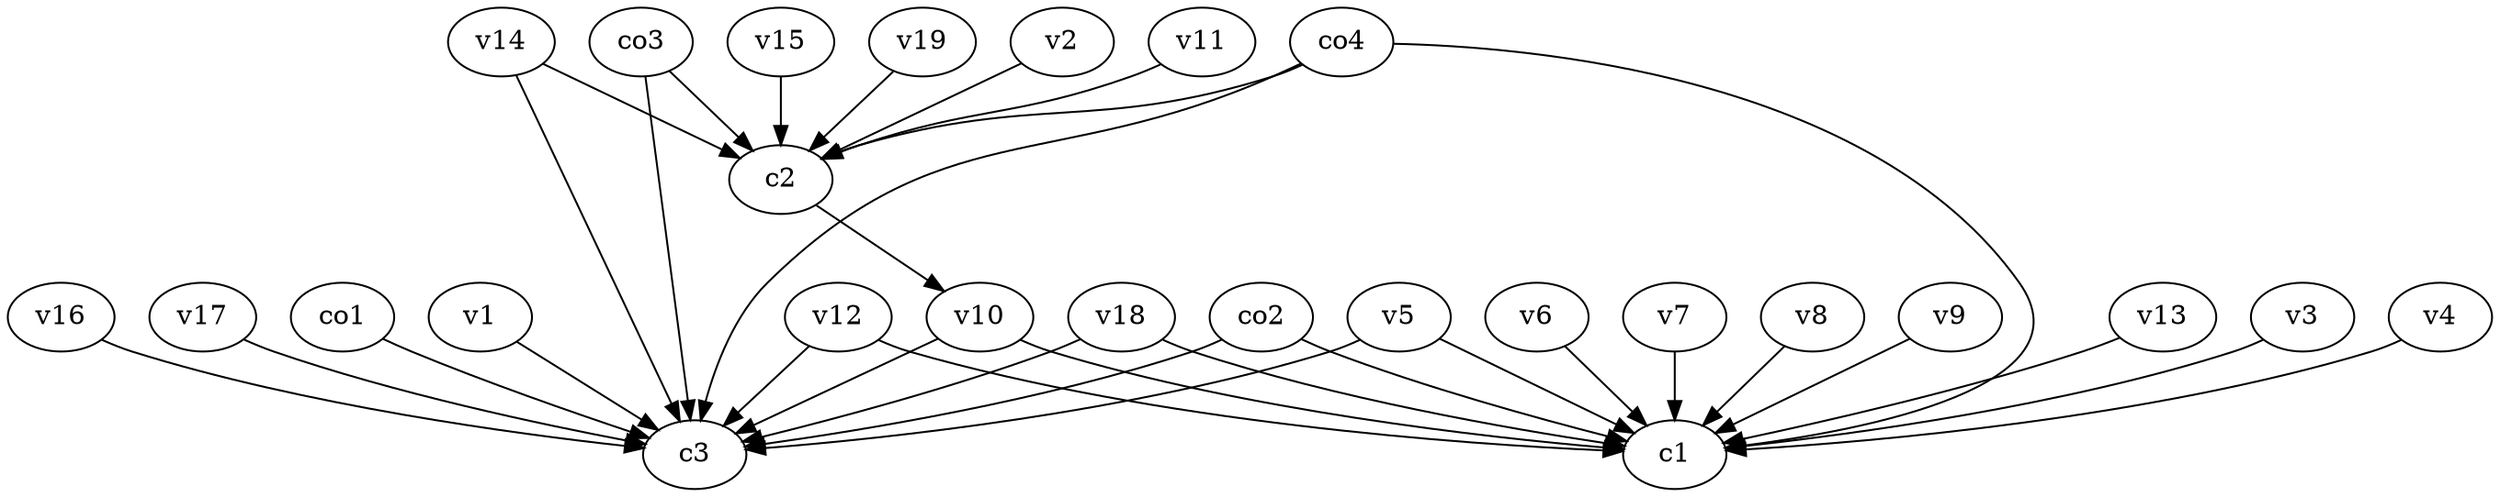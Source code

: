 strict digraph  {
c1;
c2;
c3;
v1;
v2;
v3;
v4;
v5;
v6;
v7;
v8;
v9;
v10;
v11;
v12;
v13;
v14;
v15;
v16;
v17;
v18;
v19;
co1;
co2;
co3;
co4;
c2 -> v10  [weight=1];
v1 -> c3  [weight=1];
v2 -> c2  [weight=1];
v3 -> c1  [weight=1];
v4 -> c1  [weight=1];
v5 -> c1  [weight=1];
v5 -> c3  [weight=1];
v6 -> c1  [weight=1];
v7 -> c1  [weight=1];
v8 -> c1  [weight=1];
v9 -> c1  [weight=1];
v10 -> c3  [weight=1];
v10 -> c1  [weight=1];
v11 -> c2  [weight=1];
v12 -> c1  [weight=1];
v12 -> c3  [weight=1];
v13 -> c1  [weight=1];
v14 -> c2  [weight=1];
v14 -> c3  [weight=1];
v15 -> c2  [weight=1];
v16 -> c3  [weight=1];
v17 -> c3  [weight=1];
v18 -> c1  [weight=1];
v18 -> c3  [weight=1];
v19 -> c2  [weight=1];
co1 -> c3  [weight=1];
co2 -> c1  [weight=1];
co2 -> c3  [weight=1];
co3 -> c3  [weight=1];
co3 -> c2  [weight=1];
co4 -> c3  [weight=1];
co4 -> c1  [weight=1];
co4 -> c2  [weight=1];
}
